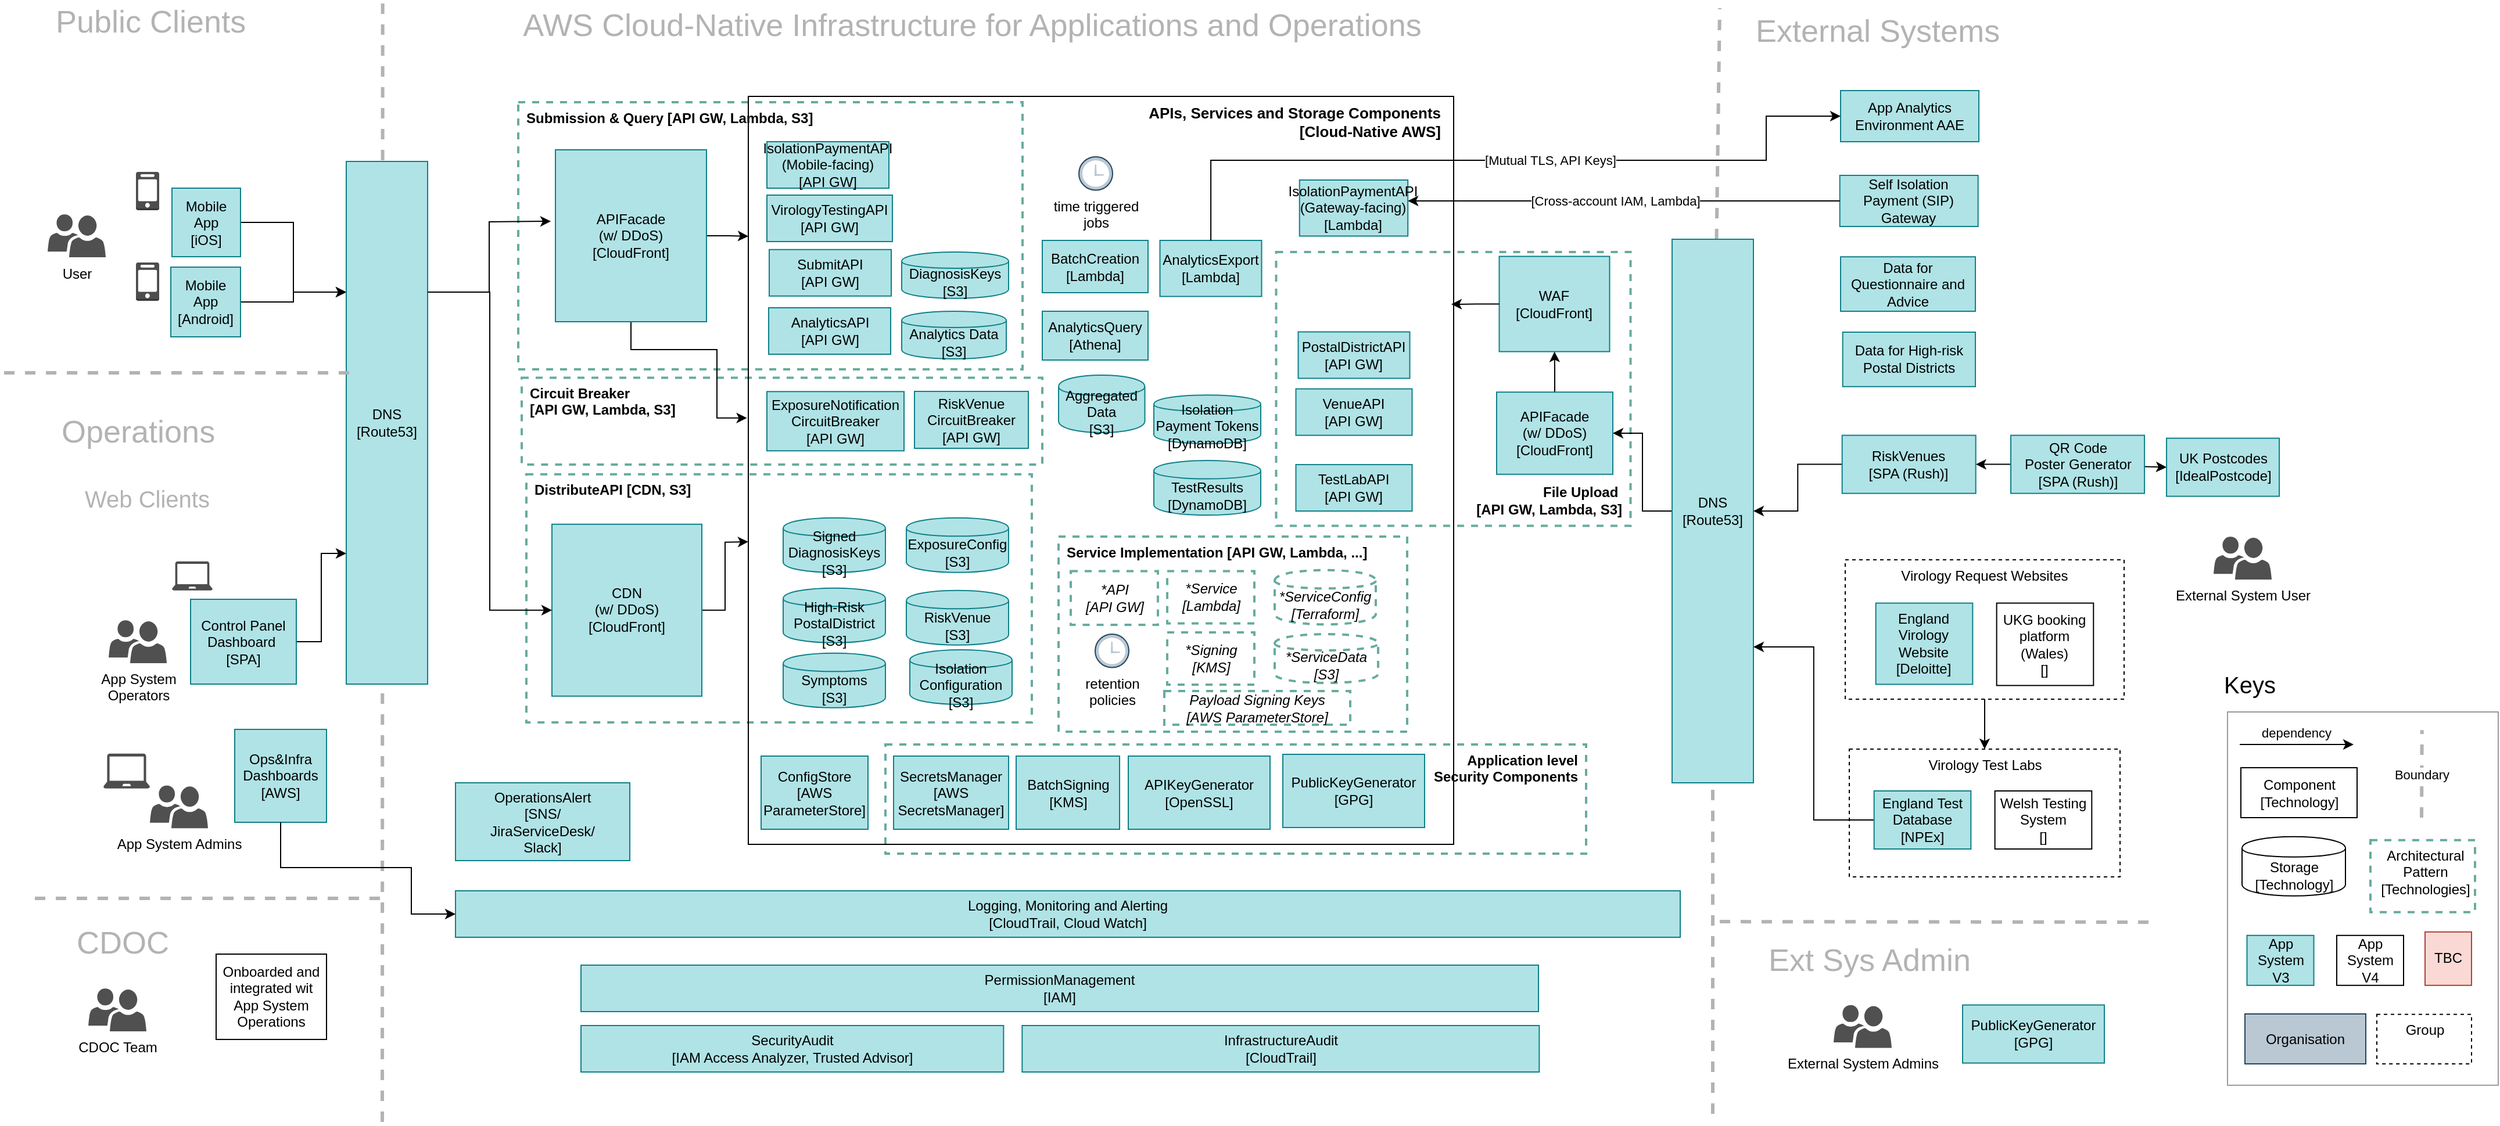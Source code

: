 <mxfile version="13.9.9" type="device"><diagram name="cloud-infra" id="ENdlkrQ4ESV_3y_0gFBF"><mxGraphModel dx="2866" dy="1504" grid="0" gridSize="10" guides="1" tooltips="1" connect="1" arrows="1" fold="1" page="0" pageScale="1" pageWidth="1654" pageHeight="1169" math="0" shadow="0"><root><mxCell id="MVo3yfntmlOVNE5W4VQp-0"/><mxCell id="MVo3yfntmlOVNE5W4VQp-1" parent="MVo3yfntmlOVNE5W4VQp-0"/><mxCell id="Kh9-0N-7bFlfN1xy298b-8" value="Service Implementation [API GW, Lambda, ...]" style="whiteSpace=wrap;html=1;fillColor=none;verticalAlign=top;dashed=1;align=left;strokeWidth=2;spacingLeft=5;fontStyle=1;strokeColor=#67AB9F;" parent="MVo3yfntmlOVNE5W4VQp-1" vertex="1"><mxGeometry x="268" y="141" width="300" height="168" as="geometry"/></mxCell><mxCell id="tMC2uhvTvj6uQLeXqsD0-34" value="File Upload&amp;nbsp;&lt;br&gt;[API GW, Lambda, S3]" style="whiteSpace=wrap;html=1;fillColor=none;verticalAlign=bottom;dashed=1;align=right;strokeWidth=2;spacingLeft=5;fontStyle=1;strokeColor=#67AB9F;spacingRight=5;spacingBottom=5;" parent="MVo3yfntmlOVNE5W4VQp-1" vertex="1"><mxGeometry x="455.25" y="-104" width="305" height="235.75" as="geometry"/></mxCell><mxCell id="tMC2uhvTvj6uQLeXqsD0-36" value="Application level&lt;br&gt;Security Components" style="whiteSpace=wrap;html=1;fillColor=none;verticalAlign=top;dashed=1;align=right;strokeWidth=2;spacingLeft=5;fontStyle=1;strokeColor=#67AB9F;spacingRight=5;" parent="MVo3yfntmlOVNE5W4VQp-1" vertex="1"><mxGeometry x="119" y="320" width="603" height="94" as="geometry"/></mxCell><mxCell id="tMC2uhvTvj6uQLeXqsD0-33" value="Circuit Breaker &lt;br&gt;[API GW, Lambda, S3]" style="whiteSpace=wrap;html=1;fillColor=none;verticalAlign=top;dashed=1;align=left;strokeWidth=2;spacingLeft=5;fontStyle=1;strokeColor=#67AB9F;" parent="MVo3yfntmlOVNE5W4VQp-1" vertex="1"><mxGeometry x="-194" y="4.31" width="448" height="74.69" as="geometry"/></mxCell><mxCell id="tMC2uhvTvj6uQLeXqsD0-32" value="Submission &amp;amp; Query [API GW, Lambda, S3]" style="whiteSpace=wrap;html=1;fillColor=none;verticalAlign=top;dashed=1;align=left;strokeWidth=2;spacingLeft=5;fontStyle=1;strokeColor=#67AB9F;" parent="MVo3yfntmlOVNE5W4VQp-1" vertex="1"><mxGeometry x="-197" y="-233" width="434" height="230" as="geometry"/></mxCell><mxCell id="hmCnU27NQRr-MFfCl9dL-1" value="DistributeAPI [CDN, S3]" style="whiteSpace=wrap;html=1;fillColor=none;verticalAlign=top;dashed=1;align=left;strokeWidth=2;spacingLeft=5;fontStyle=1;strokeColor=#67AB9F;" parent="MVo3yfntmlOVNE5W4VQp-1" vertex="1"><mxGeometry x="-190" y="87.38" width="435" height="213.62" as="geometry"/></mxCell><mxCell id="MVo3yfntmlOVNE5W4VQp-6" value="APIs, Services and Storage Components&lt;br style=&quot;font-size: 13px;&quot;&gt;[Cloud-Native AWS]" style="rounded=0;whiteSpace=wrap;html=1;verticalAlign=top;align=right;fillColor=none;spacingLeft=5;fontSize=13;fontStyle=1;spacingRight=9;" parent="MVo3yfntmlOVNE5W4VQp-1" vertex="1"><mxGeometry x="1" y="-238" width="607" height="644" as="geometry"/></mxCell><mxCell id="MVo3yfntmlOVNE5W4VQp-3" value="" style="endArrow=classic;html=1;fontSize=11;fontColor=#000000;exitX=1;exitY=0.5;exitDx=0;exitDy=0;entryX=0;entryY=0.25;entryDx=0;entryDy=0;edgeStyle=orthogonalEdgeStyle;rounded=0;" parent="MVo3yfntmlOVNE5W4VQp-1" source="MVo3yfntmlOVNE5W4VQp-75" target="MVo3yfntmlOVNE5W4VQp-11" edge="1"><mxGeometry width="50" height="50" relative="1" as="geometry"><mxPoint x="-487.09" y="-26.625" as="sourcePoint"/><mxPoint x="-346" y="-58" as="targetPoint"/></mxGeometry></mxCell><mxCell id="MVo3yfntmlOVNE5W4VQp-4" value="" style="endArrow=classic;html=1;fontSize=11;fontColor=#000000;exitX=1;exitY=0.5;exitDx=0;exitDy=0;entryX=0;entryY=0.25;entryDx=0;entryDy=0;edgeStyle=orthogonalEdgeStyle;rounded=0;" parent="MVo3yfntmlOVNE5W4VQp-1" source="MVo3yfntmlOVNE5W4VQp-7" target="MVo3yfntmlOVNE5W4VQp-11" edge="1"><mxGeometry width="50" height="50" relative="1" as="geometry"><mxPoint x="-158.34" y="307" as="sourcePoint"/><mxPoint x="-108.34" y="257" as="targetPoint"/></mxGeometry></mxCell><mxCell id="MVo3yfntmlOVNE5W4VQp-5" value="" style="endArrow=none;dashed=1;html=1;strokeWidth=3;strokeColor=#B3B3B3;" parent="MVo3yfntmlOVNE5W4VQp-1" edge="1"><mxGeometry width="50" height="50" relative="1" as="geometry"><mxPoint x="-314" y="645" as="sourcePoint"/><mxPoint x="-313.66" y="-319" as="targetPoint"/></mxGeometry></mxCell><mxCell id="MVo3yfntmlOVNE5W4VQp-7" value="&lt;span&gt;Mobile App&lt;/span&gt;&lt;br&gt;[iOS]" style="whiteSpace=wrap;html=1;aspect=fixed;fillColor=#b0e3e6;strokeColor=#0e8088;fontStyle=0" parent="MVo3yfntmlOVNE5W4VQp-1" vertex="1"><mxGeometry x="-495" y="-159" width="59" height="59" as="geometry"/></mxCell><mxCell id="MVo3yfntmlOVNE5W4VQp-8" value="" style="outlineConnect=0;dashed=0;verticalLabelPosition=bottom;verticalAlign=top;align=center;html=1;shape=mxgraph.aws3.mobile_client;fillColor=#4D4D4D;gradientColor=none;strokeColor=none;" parent="MVo3yfntmlOVNE5W4VQp-1" vertex="1"><mxGeometry x="-526" y="-173" width="20" height="33" as="geometry"/></mxCell><mxCell id="tMC2uhvTvj6uQLeXqsD0-15" style="edgeStyle=orthogonalEdgeStyle;rounded=0;orthogonalLoop=1;jettySize=auto;html=1;" parent="MVo3yfntmlOVNE5W4VQp-1" source="MVo3yfntmlOVNE5W4VQp-9" edge="1"><mxGeometry relative="1" as="geometry"><mxPoint x="1" y="145.439" as="targetPoint"/></mxGeometry></mxCell><mxCell id="MVo3yfntmlOVNE5W4VQp-9" value="&lt;span&gt;&lt;span&gt;CDN&lt;/span&gt;&lt;br&gt;&lt;/span&gt;(w/ DDoS)&lt;br&gt;&lt;span&gt;[CloudFront]&lt;br&gt;&lt;/span&gt;" style="whiteSpace=wrap;html=1;fontColor=#000000;strokeColor=#0e8088;fontStyle=0;fillColor=#b0e3e6;" parent="MVo3yfntmlOVNE5W4VQp-1" vertex="1"><mxGeometry x="-168" y="130.38" width="129" height="148" as="geometry"/></mxCell><mxCell id="MVo3yfntmlOVNE5W4VQp-11" value="&lt;span&gt;&lt;span&gt;DNS&lt;/span&gt;&lt;/span&gt;&lt;br&gt;&lt;span&gt;[Route53]&lt;/span&gt;" style="whiteSpace=wrap;html=1;fontColor=#000000;strokeColor=#0e8088;fontStyle=0;fillColor=#b0e3e6;" parent="MVo3yfntmlOVNE5W4VQp-1" vertex="1"><mxGeometry x="-345" y="-182" width="70" height="450" as="geometry"/></mxCell><mxCell id="MVo3yfntmlOVNE5W4VQp-15" value="&lt;span&gt;SecretsManager&lt;/span&gt;&lt;br&gt;[AWS SecretsManager]" style="whiteSpace=wrap;html=1;fontColor=#000000;strokeColor=#0e8088;fontStyle=0;fillColor=#b0e3e6;" parent="MVo3yfntmlOVNE5W4VQp-1" vertex="1"><mxGeometry x="126" y="330" width="99" height="63" as="geometry"/></mxCell><mxCell id="MVo3yfntmlOVNE5W4VQp-16" value="&lt;span&gt;OperationsAlert&lt;/span&gt;&lt;br&gt;[SNS/&lt;br&gt;JiraServiceDesk/&lt;br&gt;Slack]" style="whiteSpace=wrap;html=1;strokeColor=#0e8088;fontColor=#000000;fontStyle=0;fillColor=#b0e3e6;" parent="MVo3yfntmlOVNE5W4VQp-1" vertex="1"><mxGeometry x="-251" y="353" width="150" height="67" as="geometry"/></mxCell><mxCell id="MVo3yfntmlOVNE5W4VQp-18" value="&lt;span&gt;PermissionManagement&lt;/span&gt;&lt;br&gt;[IAM]" style="whiteSpace=wrap;html=1;fillColor=#b0e3e6;strokeColor=#0e8088;fontStyle=0" parent="MVo3yfntmlOVNE5W4VQp-1" vertex="1"><mxGeometry x="-143" y="510" width="824" height="40" as="geometry"/></mxCell><mxCell id="MVo3yfntmlOVNE5W4VQp-19" value="&lt;span&gt;Logging, Monitoring and Alerting&lt;/span&gt; &lt;br&gt;[CloudTrail, Cloud Watch]" style="whiteSpace=wrap;html=1;strokeColor=#0e8088;fillColor=#b0e3e6;fontStyle=0" parent="MVo3yfntmlOVNE5W4VQp-1" vertex="1"><mxGeometry x="-251" y="446" width="1054" height="40" as="geometry"/></mxCell><mxCell id="MVo3yfntmlOVNE5W4VQp-20" value="&lt;span&gt;SecurityAudit&lt;/span&gt;&lt;br&gt;[IAM Access Analyzer, Trusted Advisor]" style="whiteSpace=wrap;html=1;strokeColor=#0e8088;fontStyle=0;fillColor=#b0e3e6;" parent="MVo3yfntmlOVNE5W4VQp-1" vertex="1"><mxGeometry x="-143" y="562" width="363.67" height="40" as="geometry"/></mxCell><mxCell id="MVo3yfntmlOVNE5W4VQp-21" value="&lt;span&gt;InfrastructureAudit&lt;/span&gt;&lt;br&gt;[CloudTrail]" style="whiteSpace=wrap;html=1;strokeColor=#0e8088;fillColor=#b0e3e6;fontStyle=0" parent="MVo3yfntmlOVNE5W4VQp-1" vertex="1"><mxGeometry x="236.67" y="562" width="445" height="40" as="geometry"/></mxCell><mxCell id="MVo3yfntmlOVNE5W4VQp-24" value="" style="endArrow=classic;html=1;fontSize=11;fontColor=#000000;exitX=1;exitY=0.25;exitDx=0;exitDy=0;entryX=0;entryY=0.25;entryDx=0;entryDy=0;rounded=0;edgeStyle=orthogonalEdgeStyle;" parent="MVo3yfntmlOVNE5W4VQp-1" source="MVo3yfntmlOVNE5W4VQp-11" edge="1"><mxGeometry width="50" height="50" relative="1" as="geometry"><mxPoint x="-378.84" y="-73" as="sourcePoint"/><mxPoint x="-169" y="-130.5" as="targetPoint"/></mxGeometry></mxCell><mxCell id="MVo3yfntmlOVNE5W4VQp-25" value="" style="endArrow=classic;html=1;fontSize=11;fontColor=#000000;exitX=1;exitY=0.25;exitDx=0;exitDy=0;entryX=0;entryY=0.5;entryDx=0;entryDy=0;rounded=0;edgeStyle=orthogonalEdgeStyle;" parent="MVo3yfntmlOVNE5W4VQp-1" source="MVo3yfntmlOVNE5W4VQp-11" target="MVo3yfntmlOVNE5W4VQp-9" edge="1"><mxGeometry width="50" height="50" relative="1" as="geometry"><mxPoint x="-247.34" y="-126.5" as="sourcePoint"/><mxPoint x="-212.34" y="-25" as="targetPoint"/></mxGeometry></mxCell><mxCell id="MVo3yfntmlOVNE5W4VQp-44" value="Web Clients" style="text;html=1;strokeColor=none;fillColor=none;align=left;verticalAlign=middle;whiteSpace=wrap;rounded=0;fontSize=20;fontColor=#B3B3B3;" parent="MVo3yfntmlOVNE5W4VQp-1" vertex="1"><mxGeometry x="-572" y="98.13" width="180" height="20" as="geometry"/></mxCell><mxCell id="MVo3yfntmlOVNE5W4VQp-55" value="" style="endArrow=none;dashed=1;html=1;strokeWidth=3;strokeColor=#B3B3B3;" parent="MVo3yfntmlOVNE5W4VQp-1" source="BgJXhwI06i4OPGI81IDf-9" edge="1"><mxGeometry width="50" height="50" relative="1" as="geometry"><mxPoint x="825" y="210" as="sourcePoint"/><mxPoint x="837" y="-314" as="targetPoint"/></mxGeometry></mxCell><mxCell id="MVo3yfntmlOVNE5W4VQp-75" value="&lt;span&gt;Mobile App&lt;/span&gt;&lt;br&gt;[Android]" style="whiteSpace=wrap;html=1;aspect=fixed;fillColor=#b0e3e6;strokeColor=#0e8088;fontStyle=0" parent="MVo3yfntmlOVNE5W4VQp-1" vertex="1"><mxGeometry x="-496" y="-91" width="60" height="60" as="geometry"/></mxCell><mxCell id="MVo3yfntmlOVNE5W4VQp-77" value="AWS Cloud-Native Infrastructure for Applications and Operations&amp;nbsp;" style="text;html=1;strokeColor=none;fillColor=none;align=center;verticalAlign=middle;whiteSpace=wrap;rounded=0;fontSize=27;fontColor=#B3B3B3;" parent="MVo3yfntmlOVNE5W4VQp-1" vertex="1"><mxGeometry x="-244" y="-309" width="883" height="20" as="geometry"/></mxCell><mxCell id="MVo3yfntmlOVNE5W4VQp-78" value="External Systems" style="text;html=1;strokeColor=none;fillColor=none;align=left;verticalAlign=middle;whiteSpace=wrap;rounded=0;fontSize=27;fontColor=#B3B3B3;" parent="MVo3yfntmlOVNE5W4VQp-1" vertex="1"><mxGeometry x="866" y="-304" width="350" height="20" as="geometry"/></mxCell><mxCell id="kikoet3qnLkE-YZudz2Q-0" style="edgeStyle=orthogonalEdgeStyle;rounded=0;orthogonalLoop=1;jettySize=auto;html=1;entryX=0;entryY=0.75;entryDx=0;entryDy=0;" parent="MVo3yfntmlOVNE5W4VQp-1" source="MVo3yfntmlOVNE5W4VQp-79" target="MVo3yfntmlOVNE5W4VQp-11" edge="1"><mxGeometry relative="1" as="geometry"/></mxCell><mxCell id="MVo3yfntmlOVNE5W4VQp-79" value="Control Panel Dashboard&amp;nbsp;&lt;br&gt;[SPA]" style="whiteSpace=wrap;html=1;fontColor=#000000;strokeColor=#0e8088;fillColor=#b0e3e6;fontStyle=0" parent="MVo3yfntmlOVNE5W4VQp-1" vertex="1"><mxGeometry x="-479" y="195" width="91" height="73" as="geometry"/></mxCell><mxCell id="tMC2uhvTvj6uQLeXqsD0-7" style="edgeStyle=orthogonalEdgeStyle;rounded=0;orthogonalLoop=1;jettySize=auto;html=1;entryX=1;entryY=0.5;entryDx=0;entryDy=0;" parent="MVo3yfntmlOVNE5W4VQp-1" source="BgJXhwI06i4OPGI81IDf-9" target="Z00eDHKt7jFzdqVRIVsM-0" edge="1"><mxGeometry relative="1" as="geometry"/></mxCell><mxCell id="BgJXhwI06i4OPGI81IDf-9" value="&lt;span&gt;DNS&lt;/span&gt;&lt;br&gt;[Route53]" style="whiteSpace=wrap;html=1;fontColor=#000000;strokeColor=#0e8088;fontStyle=0;fillColor=#b0e3e6;" parent="MVo3yfntmlOVNE5W4VQp-1" vertex="1"><mxGeometry x="796" y="-115" width="70" height="468" as="geometry"/></mxCell><mxCell id="BgJXhwI06i4OPGI81IDf-10" value="" style="endArrow=none;dashed=1;html=1;strokeWidth=3;strokeColor=#B3B3B3;" parent="MVo3yfntmlOVNE5W4VQp-1" target="BgJXhwI06i4OPGI81IDf-9" edge="1"><mxGeometry width="50" height="50" relative="1" as="geometry"><mxPoint x="831" y="638" as="sourcePoint"/><mxPoint x="825" y="-246.88" as="targetPoint"/></mxGeometry></mxCell><mxCell id="zo6Md4-j8iSAbyj3G2PH-3" value="DiagnosisKeys&lt;br&gt;[S3]" style="shape=cylinder;whiteSpace=wrap;html=1;boundedLbl=1;backgroundOutline=1;strokeColor=#0e8088;fillColor=#b0e3e6;" parent="MVo3yfntmlOVNE5W4VQp-1" vertex="1"><mxGeometry x="133" y="-104" width="92" height="39.88" as="geometry"/></mxCell><mxCell id="zo6Md4-j8iSAbyj3G2PH-5" value="Signed&lt;br&gt;DiagnosisKeys&lt;br&gt;[S3]" style="shape=cylinder;whiteSpace=wrap;html=1;boundedLbl=1;backgroundOutline=1;strokeColor=#0e8088;fillColor=#b0e3e6;" parent="MVo3yfntmlOVNE5W4VQp-1" vertex="1"><mxGeometry x="31" y="124.88" width="88" height="47" as="geometry"/></mxCell><mxCell id="EUmktEVQddVm6W4oNG56-5" value="&lt;span&gt;BatchCreation&lt;/span&gt;&lt;br&gt;[Lambda]" style="whiteSpace=wrap;html=1;fillColor=#b0e3e6;strokeColor=#0e8088;fontStyle=0" parent="MVo3yfntmlOVNE5W4VQp-1" vertex="1"><mxGeometry x="254" y="-114" width="91" height="45" as="geometry"/></mxCell><mxCell id="hnLhc47LqwuUl5LtveDi-0" value="" style="rounded=0;whiteSpace=wrap;html=1;strokeColor=#999999;align=left;fillColor=none;strokeWidth=1;" parent="MVo3yfntmlOVNE5W4VQp-1" vertex="1"><mxGeometry x="1274" y="292" width="233" height="321.4" as="geometry"/></mxCell><mxCell id="hnLhc47LqwuUl5LtveDi-1" value="" style="endArrow=classic;html=1;fontSize=20;fontColor=#B3B3B3;" parent="MVo3yfntmlOVNE5W4VQp-1" edge="1"><mxGeometry width="50" height="50" relative="1" as="geometry"><mxPoint x="1284.5" y="320" as="sourcePoint"/><mxPoint x="1382.5" y="320" as="targetPoint"/></mxGeometry></mxCell><mxCell id="hnLhc47LqwuUl5LtveDi-2" value="dependency" style="edgeLabel;html=1;align=center;verticalAlign=middle;resizable=0;points=[];" parent="hnLhc47LqwuUl5LtveDi-1" vertex="1" connectable="0"><mxGeometry x="-0.807" y="3" relative="1" as="geometry"><mxPoint x="39" y="-7" as="offset"/></mxGeometry></mxCell><mxCell id="hnLhc47LqwuUl5LtveDi-3" value="Keys" style="text;html=1;strokeColor=none;fillColor=none;align=left;verticalAlign=middle;whiteSpace=wrap;rounded=0;fontSize=20;fontColor=#000000;" parent="MVo3yfntmlOVNE5W4VQp-1" vertex="1"><mxGeometry x="1269" y="258" width="190" height="20" as="geometry"/></mxCell><mxCell id="hnLhc47LqwuUl5LtveDi-4" value="Component&lt;br&gt;[Technology]" style="whiteSpace=wrap;html=1;" parent="MVo3yfntmlOVNE5W4VQp-1" vertex="1"><mxGeometry x="1285.5" y="340" width="100" height="43" as="geometry"/></mxCell><mxCell id="hnLhc47LqwuUl5LtveDi-5" value="Organisation" style="whiteSpace=wrap;html=1;rounded=0;strokeColor=#23445d;fillColor=#bac8d3;" parent="MVo3yfntmlOVNE5W4VQp-1" vertex="1"><mxGeometry x="1289" y="552.0" width="104" height="43" as="geometry"/></mxCell><mxCell id="hnLhc47LqwuUl5LtveDi-8" value="App System&lt;br&gt;V3" style="whiteSpace=wrap;html=1;fillColor=#b0e3e6;strokeColor=#0e8088;" parent="MVo3yfntmlOVNE5W4VQp-1" vertex="1"><mxGeometry x="1290.75" y="484.4" width="57.5" height="43" as="geometry"/></mxCell><mxCell id="hnLhc47LqwuUl5LtveDi-10" value="Storage&lt;br&gt;[Technology]" style="shape=cylinder;whiteSpace=wrap;html=1;boundedLbl=1;backgroundOutline=1;strokeColor=#000000;fillColor=#ffffff;" parent="MVo3yfntmlOVNE5W4VQp-1" vertex="1"><mxGeometry x="1286.5" y="399.4" width="89" height="51" as="geometry"/></mxCell><mxCell id="hmCnU27NQRr-MFfCl9dL-0" value="AnalyticsAPI&lt;br&gt;[API GW]" style="whiteSpace=wrap;html=1;fontColor=#000000;strokeColor=#0e8088;fillColor=#b0e3e6;" parent="MVo3yfntmlOVNE5W4VQp-1" vertex="1"><mxGeometry x="18.5" y="-56" width="105" height="40" as="geometry"/></mxCell><mxCell id="hmCnU27NQRr-MFfCl9dL-2" value="RiskVenue&lt;br&gt;CircuitBreaker&lt;br&gt;[API GW]" style="whiteSpace=wrap;html=1;strokeColor=#0e8088;fillColor=#b0e3e6;" parent="MVo3yfntmlOVNE5W4VQp-1" vertex="1"><mxGeometry x="144" y="16.0" width="98" height="49" as="geometry"/></mxCell><mxCell id="hmCnU27NQRr-MFfCl9dL-3" value="SubmitAPI&lt;br&gt;[API GW]" style="whiteSpace=wrap;html=1;fontColor=#000000;strokeColor=#0e8088;fillColor=#b0e3e6;" parent="MVo3yfntmlOVNE5W4VQp-1" vertex="1"><mxGeometry x="19" y="-106.12" width="105" height="40" as="geometry"/></mxCell><mxCell id="hmCnU27NQRr-MFfCl9dL-4" value="VirologyTestingAPI&lt;br&gt;[API GW]" style="whiteSpace=wrap;html=1;strokeColor=#0e8088;fillColor=#b0e3e6;" parent="MVo3yfntmlOVNE5W4VQp-1" vertex="1"><mxGeometry x="17" y="-153" width="108" height="40" as="geometry"/></mxCell><mxCell id="hmCnU27NQRr-MFfCl9dL-6" value="TestLabAPI&lt;br&gt;[API GW]" style="whiteSpace=wrap;html=1;strokeColor=#0e8088;fillColor=#b0e3e6;" parent="MVo3yfntmlOVNE5W4VQp-1" vertex="1"><mxGeometry x="472.25" y="79.03" width="100" height="40" as="geometry"/></mxCell><mxCell id="hmCnU27NQRr-MFfCl9dL-7" value="PostalDistrictAPI&lt;br&gt;[API GW]" style="whiteSpace=wrap;html=1;strokeColor=#0e8088;fillColor=#b0e3e6;" parent="MVo3yfntmlOVNE5W4VQp-1" vertex="1"><mxGeometry x="474.25" y="-35.25" width="96" height="40" as="geometry"/></mxCell><mxCell id="hmCnU27NQRr-MFfCl9dL-9" value="VenueAPI&lt;br&gt;[API GW]" style="whiteSpace=wrap;html=1;strokeColor=#0e8088;fillColor=#b0e3e6;" parent="MVo3yfntmlOVNE5W4VQp-1" vertex="1"><mxGeometry x="472.25" y="13.82" width="100" height="40" as="geometry"/></mxCell><mxCell id="rsw8MhWaKnIKUzOS8xKP-0" value="&lt;span&gt;Virology Test Labs&lt;br&gt;&lt;/span&gt;" style="whiteSpace=wrap;html=1;strokeColor=#000000;fontColor=#000000;fontStyle=0;dashed=1;verticalAlign=top;" parent="MVo3yfntmlOVNE5W4VQp-1" vertex="1"><mxGeometry x="948.5" y="324" width="233" height="110" as="geometry"/></mxCell><mxCell id="rsw8MhWaKnIKUzOS8xKP-1" value="Data for High-risk &lt;br&gt;Postal Districts" style="whiteSpace=wrap;html=1;strokeColor=#0e8088;fontStyle=0;fillColor=#b0e3e6;" parent="MVo3yfntmlOVNE5W4VQp-1" vertex="1"><mxGeometry x="942.84" y="-35" width="114.18" height="46.88" as="geometry"/></mxCell><mxCell id="rsw8MhWaKnIKUzOS8xKP-3" style="edgeStyle=none;rounded=0;orthogonalLoop=1;jettySize=auto;html=1;exitX=0.5;exitY=1;exitDx=0;exitDy=0;entryX=0.5;entryY=0;entryDx=0;entryDy=0;" parent="MVo3yfntmlOVNE5W4VQp-1" source="rsw8MhWaKnIKUzOS8xKP-4" target="rsw8MhWaKnIKUzOS8xKP-0" edge="1"><mxGeometry relative="1" as="geometry"/></mxCell><mxCell id="rsw8MhWaKnIKUzOS8xKP-4" value="&lt;span&gt;Virology Request Websites&lt;br&gt;&lt;/span&gt;" style="whiteSpace=wrap;html=1;strokeColor=#000000;fontColor=#000000;fontStyle=0;dashed=1;verticalAlign=top;" parent="MVo3yfntmlOVNE5W4VQp-1" vertex="1"><mxGeometry x="945" y="161" width="240" height="120" as="geometry"/></mxCell><mxCell id="rsw8MhWaKnIKUzOS8xKP-5" style="rounded=0;orthogonalLoop=1;jettySize=auto;html=1;entryX=0;entryY=0.5;entryDx=0;entryDy=0;" parent="MVo3yfntmlOVNE5W4VQp-1" source="rsw8MhWaKnIKUzOS8xKP-9" target="rsw8MhWaKnIKUzOS8xKP-10" edge="1"><mxGeometry relative="1" as="geometry"/></mxCell><mxCell id="rsw8MhWaKnIKUzOS8xKP-7" style="edgeStyle=none;rounded=0;orthogonalLoop=1;jettySize=auto;html=1;entryX=1;entryY=0.5;entryDx=0;entryDy=0;" parent="MVo3yfntmlOVNE5W4VQp-1" source="rsw8MhWaKnIKUzOS8xKP-9" target="rsw8MhWaKnIKUzOS8xKP-11" edge="1"><mxGeometry relative="1" as="geometry"><mxPoint x="985.52" y="120.19" as="targetPoint"/></mxGeometry></mxCell><mxCell id="rsw8MhWaKnIKUzOS8xKP-9" value="&lt;span&gt;QR Code &lt;br&gt;Poster Generator&lt;br&gt;[SPA (Rush)]&lt;br&gt;&lt;/span&gt;" style="whiteSpace=wrap;html=1;strokeColor=#0e8088;fontStyle=0;fillColor=#b0e3e6;" parent="MVo3yfntmlOVNE5W4VQp-1" vertex="1"><mxGeometry x="1087.52" y="53.81" width="115" height="50" as="geometry"/></mxCell><mxCell id="rsw8MhWaKnIKUzOS8xKP-10" value="UK Postcodes&lt;br&gt;[IdealPostcode]" style="whiteSpace=wrap;html=1;strokeColor=#0e8088;fontStyle=0;fillColor=#b0e3e6;" parent="MVo3yfntmlOVNE5W4VQp-1" vertex="1"><mxGeometry x="1221.52" y="56.31" width="97" height="50" as="geometry"/></mxCell><mxCell id="tMC2uhvTvj6uQLeXqsD0-8" style="edgeStyle=orthogonalEdgeStyle;rounded=0;orthogonalLoop=1;jettySize=auto;html=1;" parent="MVo3yfntmlOVNE5W4VQp-1" source="rsw8MhWaKnIKUzOS8xKP-11" target="BgJXhwI06i4OPGI81IDf-9" edge="1"><mxGeometry relative="1" as="geometry"/></mxCell><mxCell id="rsw8MhWaKnIKUzOS8xKP-11" value="&lt;span&gt;RiskVenues&lt;br&gt;[SPA (Rush)]&lt;br&gt;&lt;/span&gt;" style="whiteSpace=wrap;html=1;fontStyle=0;fillColor=#b0e3e6;strokeColor=#0e8088;" parent="MVo3yfntmlOVNE5W4VQp-1" vertex="1"><mxGeometry x="942.34" y="53.81" width="115" height="50" as="geometry"/></mxCell><mxCell id="rsw8MhWaKnIKUzOS8xKP-12" value="App Analytics Environment AAE" style="whiteSpace=wrap;html=1;strokeColor=#0e8088;fontStyle=0;fillColor=#b0e3e6;" parent="MVo3yfntmlOVNE5W4VQp-1" vertex="1"><mxGeometry x="941" y="-243" width="119" height="44" as="geometry"/></mxCell><mxCell id="rsw8MhWaKnIKUzOS8xKP-13" value="Data for Questionnaire and Advice" style="whiteSpace=wrap;html=1;strokeColor=#0e8088;fontStyle=0;fillColor=#b0e3e6;" parent="MVo3yfntmlOVNE5W4VQp-1" vertex="1"><mxGeometry x="941" y="-99.88" width="116.02" height="46.88" as="geometry"/></mxCell><mxCell id="tMC2uhvTvj6uQLeXqsD0-9" style="edgeStyle=orthogonalEdgeStyle;rounded=0;orthogonalLoop=1;jettySize=auto;html=1;entryX=1;entryY=0.75;entryDx=0;entryDy=0;" parent="MVo3yfntmlOVNE5W4VQp-1" source="rsw8MhWaKnIKUzOS8xKP-14" target="BgJXhwI06i4OPGI81IDf-9" edge="1"><mxGeometry relative="1" as="geometry"/></mxCell><mxCell id="rsw8MhWaKnIKUzOS8xKP-14" value="England Test Database&lt;br&gt;[NPEx]" style="whiteSpace=wrap;html=1;strokeColor=#0e8088;fontStyle=0;fillColor=#b0e3e6;" parent="MVo3yfntmlOVNE5W4VQp-1" vertex="1"><mxGeometry x="969.83" y="360" width="83.34" height="50" as="geometry"/></mxCell><mxCell id="rsw8MhWaKnIKUzOS8xKP-15" value="Welsh Testing System&lt;br&gt;[]" style="whiteSpace=wrap;html=1;strokeColor=#000000;fontColor=#000000;fontStyle=0" parent="MVo3yfntmlOVNE5W4VQp-1" vertex="1"><mxGeometry x="1073.82" y="360" width="83.34" height="50" as="geometry"/></mxCell><mxCell id="rsw8MhWaKnIKUzOS8xKP-16" value="England Virology Website&lt;br&gt;[Deloitte]" style="whiteSpace=wrap;html=1;strokeColor=#0e8088;fontStyle=0;fillColor=#b0e3e6;" parent="MVo3yfntmlOVNE5W4VQp-1" vertex="1"><mxGeometry x="971.33" y="198.28" width="83.34" height="69.94" as="geometry"/></mxCell><mxCell id="rsw8MhWaKnIKUzOS8xKP-17" value="UKG booking platform (Wales)&lt;br&gt;[]" style="whiteSpace=wrap;html=1;strokeColor=#000000;fontColor=#000000;fontStyle=0" parent="MVo3yfntmlOVNE5W4VQp-1" vertex="1"><mxGeometry x="1075.32" y="198.28" width="83.34" height="70.94" as="geometry"/></mxCell><mxCell id="rsw8MhWaKnIKUzOS8xKP-19" value="External System Admins" style="pointerEvents=1;shadow=0;dashed=0;html=1;strokeColor=none;labelPosition=center;verticalLabelPosition=bottom;verticalAlign=top;align=center;fillColor=#505050;shape=mxgraph.mscae.intune.user_group" parent="MVo3yfntmlOVNE5W4VQp-1" vertex="1"><mxGeometry x="935" y="544.3" width="50" height="37" as="geometry"/></mxCell><mxCell id="rsw8MhWaKnIKUzOS8xKP-23" value="App System Admins" style="pointerEvents=1;shadow=0;dashed=0;html=1;strokeColor=none;labelPosition=center;verticalLabelPosition=bottom;verticalAlign=top;align=center;fillColor=#505050;shape=mxgraph.mscae.intune.user_group" parent="MVo3yfntmlOVNE5W4VQp-1" vertex="1"><mxGeometry x="-514" y="355.18" width="50" height="37" as="geometry"/></mxCell><mxCell id="rsw8MhWaKnIKUzOS8xKP-24" value="" style="endArrow=none;dashed=1;html=1;strokeWidth=3;strokeColor=#B3B3B3;" parent="MVo3yfntmlOVNE5W4VQp-1" edge="1"><mxGeometry width="50" height="50" relative="1" as="geometry"><mxPoint x="-342.5" y="1.776e-15" as="sourcePoint"/><mxPoint x="-641.5" y="1.776e-15" as="targetPoint"/></mxGeometry></mxCell><mxCell id="rsw8MhWaKnIKUzOS8xKP-25" value="Public Clients" style="text;html=1;strokeColor=none;fillColor=none;align=left;verticalAlign=middle;whiteSpace=wrap;rounded=0;fontSize=27;fontColor=#B3B3B3;" parent="MVo3yfntmlOVNE5W4VQp-1" vertex="1"><mxGeometry x="-597" y="-312" width="180" height="20" as="geometry"/></mxCell><mxCell id="rsw8MhWaKnIKUzOS8xKP-26" value="Operations" style="text;html=1;strokeColor=none;fillColor=none;align=left;verticalAlign=middle;whiteSpace=wrap;rounded=0;fontSize=27;fontColor=#B3B3B3;" parent="MVo3yfntmlOVNE5W4VQp-1" vertex="1"><mxGeometry x="-592" y="41" width="180" height="20" as="geometry"/></mxCell><mxCell id="rsw8MhWaKnIKUzOS8xKP-27" value="" style="pointerEvents=1;dashed=0;html=1;strokeColor=none;fillColor=#4D4D4D;labelPosition=center;verticalLabelPosition=bottom;verticalAlign=top;outlineConnect=0;align=center;shape=mxgraph.office.devices.laptop;fontColor=#000000;gradientColor=none;" parent="MVo3yfntmlOVNE5W4VQp-1" vertex="1"><mxGeometry x="-554" y="327.82" width="40" height="30" as="geometry"/></mxCell><mxCell id="rsw8MhWaKnIKUzOS8xKP-28" value="&lt;span&gt;Ops&amp;amp;Infra&lt;br&gt;Dashboards&lt;br&gt;[AWS]&lt;/span&gt;" style="whiteSpace=wrap;html=1;fontColor=#000000;strokeColor=#0e8088;fillColor=#b0e3e6;fontStyle=0" parent="MVo3yfntmlOVNE5W4VQp-1" vertex="1"><mxGeometry x="-441" y="307" width="79" height="80" as="geometry"/></mxCell><mxCell id="rsw8MhWaKnIKUzOS8xKP-29" value="App System &lt;br&gt;Operators" style="pointerEvents=1;shadow=0;dashed=0;html=1;strokeColor=none;labelPosition=center;verticalLabelPosition=bottom;verticalAlign=top;align=center;fillColor=#505050;shape=mxgraph.mscae.intune.user_group" parent="MVo3yfntmlOVNE5W4VQp-1" vertex="1"><mxGeometry x="-549.5" y="213" width="50" height="37" as="geometry"/></mxCell><mxCell id="rsw8MhWaKnIKUzOS8xKP-31" value="" style="outlineConnect=0;dashed=0;verticalLabelPosition=bottom;verticalAlign=top;align=center;html=1;shape=mxgraph.aws3.mobile_client;fillColor=#4D4D4D;gradientColor=none;strokeColor=none;" parent="MVo3yfntmlOVNE5W4VQp-1" vertex="1"><mxGeometry x="-526" y="-95" width="20" height="33" as="geometry"/></mxCell><mxCell id="tMC2uhvTvj6uQLeXqsD0-0" value="&lt;span&gt;BatchSigning&lt;/span&gt;&lt;br&gt;[KMS]" style="whiteSpace=wrap;html=1;fontColor=#000000;strokeColor=#0e8088;fontStyle=0;fillColor=#b0e3e6;" parent="MVo3yfntmlOVNE5W4VQp-1" vertex="1"><mxGeometry x="231.5" y="330" width="89" height="63" as="geometry"/></mxCell><mxCell id="tMC2uhvTvj6uQLeXqsD0-1" value="&lt;span&gt;APIKeyGenerator&lt;/span&gt;&lt;br&gt;[OpenSSL]" style="whiteSpace=wrap;html=1;fontColor=#000000;strokeColor=#0e8088;fontStyle=0;fillColor=#b0e3e6;" parent="MVo3yfntmlOVNE5W4VQp-1" vertex="1"><mxGeometry x="328" y="330" width="122" height="63" as="geometry"/></mxCell><mxCell id="tMC2uhvTvj6uQLeXqsD0-2" value="&lt;span&gt;PublicKeyGenerator&lt;/span&gt;&lt;br&gt;[GPG]" style="whiteSpace=wrap;html=1;fontColor=#000000;strokeColor=#0e8088;fontStyle=0;fillColor=#b0e3e6;" parent="MVo3yfntmlOVNE5W4VQp-1" vertex="1"><mxGeometry x="461" y="328.5" width="122" height="63" as="geometry"/></mxCell><mxCell id="tMC2uhvTvj6uQLeXqsD0-3" value="&lt;span&gt;PublicKeyGenerator&lt;/span&gt;&lt;br&gt;[GPG]" style="whiteSpace=wrap;html=1;fontColor=#000000;strokeColor=#0e8088;fontStyle=0;fillColor=#b0e3e6;" parent="MVo3yfntmlOVNE5W4VQp-1" vertex="1"><mxGeometry x="1046" y="544.3" width="122" height="50" as="geometry"/></mxCell><mxCell id="tMC2uhvTvj6uQLeXqsD0-5" value="&lt;span&gt;WAF&lt;br&gt;&lt;/span&gt;[CloudFront]" style="whiteSpace=wrap;html=1;fillColor=#b0e3e6;strokeColor=#0e8088;fontStyle=0" parent="MVo3yfntmlOVNE5W4VQp-1" vertex="1"><mxGeometry x="647.25" y="-100.25" width="95" height="82" as="geometry"/></mxCell><mxCell id="tMC2uhvTvj6uQLeXqsD0-6" value="" style="endArrow=classic;html=1;fontSize=11;fontColor=#000000;exitX=0;exitY=0.5;exitDx=0;exitDy=0;edgeStyle=orthogonalEdgeStyle;rounded=0;" parent="MVo3yfntmlOVNE5W4VQp-1" source="tMC2uhvTvj6uQLeXqsD0-5" edge="1"><mxGeometry width="50" height="50" relative="1" as="geometry"><mxPoint x="652.25" y="-141.75" as="sourcePoint"/><mxPoint x="606" y="-59" as="targetPoint"/></mxGeometry></mxCell><mxCell id="tMC2uhvTvj6uQLeXqsD0-10" value="ExposureConfig&lt;br&gt;[S3]" style="shape=cylinder;whiteSpace=wrap;html=1;boundedLbl=1;backgroundOutline=1;strokeColor=#0e8088;fillColor=#b0e3e6;" parent="MVo3yfntmlOVNE5W4VQp-1" vertex="1"><mxGeometry x="137" y="124.88" width="88" height="47" as="geometry"/></mxCell><mxCell id="tMC2uhvTvj6uQLeXqsD0-11" value="RiskVenue&lt;br&gt;[S3]" style="shape=cylinder;whiteSpace=wrap;html=1;boundedLbl=1;backgroundOutline=1;strokeColor=#0e8088;fillColor=#b0e3e6;" parent="MVo3yfntmlOVNE5W4VQp-1" vertex="1"><mxGeometry x="137" y="187.38" width="88" height="47" as="geometry"/></mxCell><mxCell id="tMC2uhvTvj6uQLeXqsD0-12" value="Isolation&lt;br&gt;Configuration&lt;br&gt;[S3]" style="shape=cylinder;whiteSpace=wrap;html=1;boundedLbl=1;backgroundOutline=1;strokeColor=#0e8088;fillColor=#b0e3e6;" parent="MVo3yfntmlOVNE5W4VQp-1" vertex="1"><mxGeometry x="140" y="238.51" width="88" height="47" as="geometry"/></mxCell><mxCell id="tMC2uhvTvj6uQLeXqsD0-13" value="High-Risk PostalDistrict&lt;br&gt;[S3]" style="shape=cylinder;whiteSpace=wrap;html=1;boundedLbl=1;backgroundOutline=1;strokeColor=#0e8088;fillColor=#b0e3e6;" parent="MVo3yfntmlOVNE5W4VQp-1" vertex="1"><mxGeometry x="31" y="185.38" width="88" height="47" as="geometry"/></mxCell><mxCell id="tMC2uhvTvj6uQLeXqsD0-14" value="Symptoms&lt;br&gt;[S3]" style="shape=cylinder;whiteSpace=wrap;html=1;boundedLbl=1;backgroundOutline=1;strokeColor=#0e8088;fillColor=#b0e3e6;" parent="MVo3yfntmlOVNE5W4VQp-1" vertex="1"><mxGeometry x="31" y="241.38" width="88" height="47" as="geometry"/></mxCell><mxCell id="tMC2uhvTvj6uQLeXqsD0-17" value="ExposureNotification&lt;br&gt;CircuitBreaker&lt;br&gt;[API GW]" style="whiteSpace=wrap;html=1;strokeColor=#0e8088;fillColor=#b0e3e6;" parent="MVo3yfntmlOVNE5W4VQp-1" vertex="1"><mxGeometry x="17" y="16.16" width="118" height="51" as="geometry"/></mxCell><mxCell id="tMC2uhvTvj6uQLeXqsD0-18" value="Analytics Data&lt;br&gt;[S3]" style="shape=cylinder;whiteSpace=wrap;html=1;boundedLbl=1;backgroundOutline=1;strokeColor=#0e8088;fillColor=#b0e3e6;" parent="MVo3yfntmlOVNE5W4VQp-1" vertex="1"><mxGeometry x="133" y="-53" width="90" height="41" as="geometry"/></mxCell><mxCell id="tMC2uhvTvj6uQLeXqsD0-21" value="TestResults&lt;br&gt;[DynamoDB]" style="shape=cylinder;whiteSpace=wrap;html=1;boundedLbl=1;backgroundOutline=1;strokeColor=#0e8088;fillColor=#b0e3e6;" parent="MVo3yfntmlOVNE5W4VQp-1" vertex="1"><mxGeometry x="350" y="75.5" width="92" height="47.06" as="geometry"/></mxCell><mxCell id="tMC2uhvTvj6uQLeXqsD0-22" value="*ServiceConfig&lt;br&gt;[Terraform]" style="shape=cylinder;whiteSpace=wrap;html=1;boundedLbl=1;backgroundOutline=1;fontStyle=2;dashed=1;strokeColor=#67AB9F;strokeWidth=2;" parent="MVo3yfntmlOVNE5W4VQp-1" vertex="1"><mxGeometry x="454" y="169.88" width="87" height="46.75" as="geometry"/></mxCell><mxCell id="tMC2uhvTvj6uQLeXqsD0-23" value="&lt;span&gt;AnalyticsQuery&lt;/span&gt;&lt;br&gt;[Athena]" style="whiteSpace=wrap;html=1;fillColor=#b0e3e6;strokeColor=#0e8088;fontStyle=0" parent="MVo3yfntmlOVNE5W4VQp-1" vertex="1"><mxGeometry x="254" y="-53" width="91" height="42" as="geometry"/></mxCell><mxCell id="tMC2uhvTvj6uQLeXqsD0-24" value="Aggregated&lt;br&gt;Data&lt;br&gt;[S3]" style="shape=cylinder;whiteSpace=wrap;html=1;boundedLbl=1;backgroundOutline=1;strokeColor=#0e8088;fillColor=#b0e3e6;" parent="MVo3yfntmlOVNE5W4VQp-1" vertex="1"><mxGeometry x="268" y="2" width="74.25" height="49.5" as="geometry"/></mxCell><mxCell id="tMC2uhvTvj6uQLeXqsD0-25" value="&lt;span&gt;*Service&lt;/span&gt;&lt;br&gt;[Lambda]" style="whiteSpace=wrap;html=1;fontStyle=2;dashed=1;strokeColor=#67AB9F;strokeWidth=2;" parent="MVo3yfntmlOVNE5W4VQp-1" vertex="1"><mxGeometry x="361.5" y="170.75" width="75" height="45" as="geometry"/></mxCell><mxCell id="tMC2uhvTvj6uQLeXqsD0-26" value="*ServiceData&lt;br&gt;[S3]" style="shape=cylinder;whiteSpace=wrap;html=1;boundedLbl=1;backgroundOutline=1;fontStyle=2;dashed=1;strokeColor=#67AB9F;strokeWidth=2;" parent="MVo3yfntmlOVNE5W4VQp-1" vertex="1"><mxGeometry x="454" y="225" width="89" height="42.01" as="geometry"/></mxCell><mxCell id="tMC2uhvTvj6uQLeXqsD0-27" value="App System V4" style="whiteSpace=wrap;html=1;" parent="MVo3yfntmlOVNE5W4VQp-1" vertex="1"><mxGeometry x="1368" y="484.4" width="57.5" height="43" as="geometry"/></mxCell><mxCell id="tMC2uhvTvj6uQLeXqsD0-28" value="User" style="pointerEvents=1;shadow=0;dashed=0;html=1;strokeColor=none;labelPosition=center;verticalLabelPosition=bottom;verticalAlign=top;align=center;fillColor=#505050;shape=mxgraph.mscae.intune.user_group" parent="MVo3yfntmlOVNE5W4VQp-1" vertex="1"><mxGeometry x="-602" y="-136.5" width="50" height="37" as="geometry"/></mxCell><mxCell id="tMC2uhvTvj6uQLeXqsD0-29" value="Boundary" style="endArrow=none;dashed=1;html=1;strokeWidth=3;strokeColor=#B3B3B3;" parent="MVo3yfntmlOVNE5W4VQp-1" edge="1"><mxGeometry width="50" height="50" relative="1" as="geometry"><mxPoint x="1441" y="383" as="sourcePoint"/><mxPoint x="1441.36" y="307.6" as="targetPoint"/></mxGeometry></mxCell><mxCell id="tMC2uhvTvj6uQLeXqsD0-30" value="&lt;span&gt;Group&lt;br&gt;&lt;/span&gt;" style="whiteSpace=wrap;html=1;strokeColor=#000000;fontColor=#000000;fontStyle=0;dashed=1;verticalAlign=top;" parent="MVo3yfntmlOVNE5W4VQp-1" vertex="1"><mxGeometry x="1402.5" y="552.4" width="81.5" height="42.6" as="geometry"/></mxCell><mxCell id="tMC2uhvTvj6uQLeXqsD0-31" value="Architectural&lt;br&gt;Pattern&lt;br&gt;[Technologies]" style="whiteSpace=wrap;html=1;fillColor=none;verticalAlign=top;dashed=1;align=center;strokeWidth=2;spacingLeft=5;fontStyle=0;strokeColor=#67AB9F;" parent="MVo3yfntmlOVNE5W4VQp-1" vertex="1"><mxGeometry x="1397" y="402.4" width="90" height="62" as="geometry"/></mxCell><mxCell id="r-n-9bjzUeOkxrQMaEF2-0" value="&lt;span&gt;*API&lt;/span&gt;&lt;br&gt;[API GW]" style="whiteSpace=wrap;html=1;fontStyle=2;dashed=1;strokeColor=#67AB9F;strokeWidth=2;" parent="MVo3yfntmlOVNE5W4VQp-1" vertex="1"><mxGeometry x="278.5" y="170.75" width="75" height="46.25" as="geometry"/></mxCell><mxCell id="r-n-9bjzUeOkxrQMaEF2-1" value="&lt;span&gt;*Signing&lt;/span&gt;&lt;br&gt;[KMS]" style="whiteSpace=wrap;html=1;fontStyle=2;dashed=1;strokeColor=#67AB9F;strokeWidth=2;" parent="MVo3yfntmlOVNE5W4VQp-1" vertex="1"><mxGeometry x="361.5" y="223.51" width="75" height="45" as="geometry"/></mxCell><mxCell id="Kh9-0N-7bFlfN1xy298b-0" value="&lt;span&gt;ConfigStore&lt;br&gt;[AWS ParameterStore]&lt;br&gt;&lt;/span&gt;" style="whiteSpace=wrap;html=1;strokeColor=#0e8088;fontStyle=0;fillColor=#b0e3e6;" parent="MVo3yfntmlOVNE5W4VQp-1" vertex="1"><mxGeometry x="12" y="330" width="92" height="63" as="geometry"/></mxCell><mxCell id="Kh9-0N-7bFlfN1xy298b-9" value="time triggered &lt;br&gt;jobs" style="shadow=0;dashed=0;html=1;strokeColor=#23445d;fillColor=#bac8d3;labelPosition=center;verticalLabelPosition=bottom;verticalAlign=top;align=center;outlineConnect=0;shape=mxgraph.veeam.time;" parent="MVo3yfntmlOVNE5W4VQp-1" vertex="1"><mxGeometry x="285.5" y="-186" width="29" height="28.8" as="geometry"/></mxCell><mxCell id="Kh9-0N-7bFlfN1xy298b-10" value="retention &lt;br&gt;policies" style="shadow=0;dashed=0;html=1;strokeColor=#23445d;fillColor=#bac8d3;labelPosition=center;verticalLabelPosition=bottom;verticalAlign=top;align=center;outlineConnect=0;shape=mxgraph.veeam.time;" parent="MVo3yfntmlOVNE5W4VQp-1" vertex="1"><mxGeometry x="299.5" y="225" width="29" height="28.8" as="geometry"/></mxCell><mxCell id="Kh9-0N-7bFlfN1xy298b-14" value="TBC" style="text;html=1;strokeColor=#ae4132;fillColor=#fad9d5;align=center;verticalAlign=middle;whiteSpace=wrap;rounded=0;fontSize=12;" parent="MVo3yfntmlOVNE5W4VQp-1" vertex="1"><mxGeometry x="1444" y="481.4" width="40" height="46" as="geometry"/></mxCell><mxCell id="Kh9-0N-7bFlfN1xy298b-15" value="IsolationPaymentAPI&lt;br&gt;(Mobile-facing)&lt;br&gt;[API GW]" style="whiteSpace=wrap;html=1;strokeColor=#0e8088;fillColor=#b0e3e6;" parent="MVo3yfntmlOVNE5W4VQp-1" vertex="1"><mxGeometry x="17" y="-199" width="105" height="40" as="geometry"/></mxCell><mxCell id="Kh9-0N-7bFlfN1xy298b-16" value="&lt;font style=&quot;font-size: 12px&quot;&gt;Isolation Payment Tokens&lt;/font&gt;&lt;br&gt;[DynamoDB]" style="shape=cylinder;whiteSpace=wrap;html=1;boundedLbl=1;backgroundOutline=1;strokeColor=#0e8088;fillColor=#b0e3e6;" parent="MVo3yfntmlOVNE5W4VQp-1" vertex="1"><mxGeometry x="350" y="19.12" width="92" height="41.88" as="geometry"/></mxCell><mxCell id="Kh9-0N-7bFlfN1xy298b-17" value="" style="endArrow=none;dashed=1;html=1;strokeWidth=3;strokeColor=#B3B3B3;" parent="MVo3yfntmlOVNE5W4VQp-1" edge="1"><mxGeometry width="50" height="50" relative="1" as="geometry"><mxPoint x="-316" y="452.53" as="sourcePoint"/><mxPoint x="-615" y="452.53" as="targetPoint"/></mxGeometry></mxCell><mxCell id="Kh9-0N-7bFlfN1xy298b-18" value="CDOC" style="text;html=1;strokeColor=none;fillColor=none;align=left;verticalAlign=middle;whiteSpace=wrap;rounded=0;fontSize=27;fontColor=#B3B3B3;" parent="MVo3yfntmlOVNE5W4VQp-1" vertex="1"><mxGeometry x="-579" y="480.5" width="180" height="20" as="geometry"/></mxCell><mxCell id="Kh9-0N-7bFlfN1xy298b-19" value="Onboarded and integrated wit App System Operations" style="whiteSpace=wrap;html=1;fontColor=#000000;strokeColor=#000000;fontStyle=0;" parent="MVo3yfntmlOVNE5W4VQp-1" vertex="1"><mxGeometry x="-457" y="500.5" width="95" height="73.47" as="geometry"/></mxCell><mxCell id="Kh9-0N-7bFlfN1xy298b-20" value="CDOC Team" style="pointerEvents=1;shadow=0;dashed=0;html=1;strokeColor=none;labelPosition=center;verticalLabelPosition=bottom;verticalAlign=top;align=center;fillColor=#505050;shape=mxgraph.mscae.intune.user_group" parent="MVo3yfntmlOVNE5W4VQp-1" vertex="1"><mxGeometry x="-567" y="530" width="50" height="37" as="geometry"/></mxCell><mxCell id="Kh9-0N-7bFlfN1xy298b-21" value="" style="endArrow=none;dashed=1;html=1;strokeWidth=3;strokeColor=#B3B3B3;" parent="MVo3yfntmlOVNE5W4VQp-1" edge="1"><mxGeometry width="50" height="50" relative="1" as="geometry"><mxPoint x="1206" y="473" as="sourcePoint"/><mxPoint x="830" y="472.53" as="targetPoint"/></mxGeometry></mxCell><mxCell id="rsw8MhWaKnIKUzOS8xKP-22" value="External System User" style="pointerEvents=1;shadow=0;dashed=0;html=1;strokeColor=none;labelPosition=center;verticalLabelPosition=bottom;verticalAlign=top;align=center;fillColor=#505050;shape=mxgraph.mscae.intune.user_group" parent="MVo3yfntmlOVNE5W4VQp-1" vertex="1"><mxGeometry x="1262" y="141" width="50" height="37" as="geometry"/></mxCell><mxCell id="Kh9-0N-7bFlfN1xy298b-23" value="Ext Sys Admin" style="text;html=1;strokeColor=none;fillColor=none;align=left;verticalAlign=middle;whiteSpace=wrap;rounded=0;fontSize=27;fontColor=#B3B3B3;" parent="MVo3yfntmlOVNE5W4VQp-1" vertex="1"><mxGeometry x="877.34" y="495.53" width="180" height="20" as="geometry"/></mxCell><mxCell id="Z00eDHKt7jFzdqVRIVsM-1" style="edgeStyle=orthogonalEdgeStyle;rounded=0;orthogonalLoop=1;jettySize=auto;html=1;" parent="MVo3yfntmlOVNE5W4VQp-1" source="Z00eDHKt7jFzdqVRIVsM-0" target="tMC2uhvTvj6uQLeXqsD0-5" edge="1"><mxGeometry relative="1" as="geometry"/></mxCell><mxCell id="Z00eDHKt7jFzdqVRIVsM-0" value="&lt;span&gt;APIFacade&lt;br&gt;(w/ DDoS)&lt;br&gt;&lt;/span&gt;&lt;span&gt;[CloudFront]&lt;br&gt;&lt;/span&gt;" style="whiteSpace=wrap;html=1;fontColor=#000000;strokeColor=#0e8088;fontStyle=0;fillColor=#b0e3e6;" parent="MVo3yfntmlOVNE5W4VQp-1" vertex="1"><mxGeometry x="645" y="16.63" width="100" height="70.75" as="geometry"/></mxCell><mxCell id="Z00eDHKt7jFzdqVRIVsM-3" style="edgeStyle=orthogonalEdgeStyle;rounded=0;orthogonalLoop=1;jettySize=auto;html=1;entryX=0;entryY=0.187;entryDx=0;entryDy=0;entryPerimeter=0;" parent="MVo3yfntmlOVNE5W4VQp-1" source="Z00eDHKt7jFzdqVRIVsM-2" target="MVo3yfntmlOVNE5W4VQp-6" edge="1"><mxGeometry relative="1" as="geometry"/></mxCell><mxCell id="Z00eDHKt7jFzdqVRIVsM-4" style="edgeStyle=orthogonalEdgeStyle;rounded=0;orthogonalLoop=1;jettySize=auto;html=1;entryX=-0.002;entryY=0.43;entryDx=0;entryDy=0;entryPerimeter=0;exitX=0.5;exitY=1;exitDx=0;exitDy=0;" parent="MVo3yfntmlOVNE5W4VQp-1" source="Z00eDHKt7jFzdqVRIVsM-2" target="MVo3yfntmlOVNE5W4VQp-6" edge="1"><mxGeometry relative="1" as="geometry"><Array as="points"><mxPoint x="-100" y="-20"/><mxPoint x="-26" y="-20"/><mxPoint x="-26" y="39"/></Array></mxGeometry></mxCell><mxCell id="Z00eDHKt7jFzdqVRIVsM-2" value="&lt;span&gt;&lt;span&gt;APIFacade&lt;/span&gt;&lt;br&gt;&lt;/span&gt;(w/ DDoS)&lt;br&gt;&lt;span&gt;[CloudFront]&lt;br&gt;&lt;/span&gt;" style="whiteSpace=wrap;html=1;fontColor=#000000;strokeColor=#0e8088;fontStyle=0;fillColor=#b0e3e6;" parent="MVo3yfntmlOVNE5W4VQp-1" vertex="1"><mxGeometry x="-165" y="-192" width="130" height="148" as="geometry"/></mxCell><mxCell id="MVo3yfntmlOVNE5W4VQp-46" value="" style="pointerEvents=1;dashed=0;html=1;strokeColor=none;fillColor=#4D4D4D;labelPosition=center;verticalLabelPosition=bottom;verticalAlign=top;outlineConnect=0;align=center;shape=mxgraph.office.devices.laptop;fontColor=#000000;gradientColor=none;" parent="MVo3yfntmlOVNE5W4VQp-1" vertex="1"><mxGeometry x="-495" y="162.38" width="35" height="25" as="geometry"/></mxCell><mxCell id="kikoet3qnLkE-YZudz2Q-3" style="edgeStyle=orthogonalEdgeStyle;rounded=0;orthogonalLoop=1;jettySize=auto;html=1;exitX=0.5;exitY=1;exitDx=0;exitDy=0;entryX=0;entryY=0.5;entryDx=0;entryDy=0;" parent="MVo3yfntmlOVNE5W4VQp-1" source="rsw8MhWaKnIKUzOS8xKP-28" target="MVo3yfntmlOVNE5W4VQp-19" edge="1"><mxGeometry relative="1" as="geometry"><mxPoint x="-366" y="433" as="targetPoint"/><Array as="points"><mxPoint x="-401" y="426"/><mxPoint x="-289" y="426"/><mxPoint x="-289" y="466"/></Array></mxGeometry></mxCell><mxCell id="Cktg8bSjTwQwkP6CPwNK-2" value="&lt;span&gt;Payload Signing Keys&lt;/span&gt;&lt;br&gt;[AWS ParameterStore]" style="whiteSpace=wrap;html=1;fontStyle=2;dashed=1;strokeColor=#67AB9F;strokeWidth=2;" parent="MVo3yfntmlOVNE5W4VQp-1" vertex="1"><mxGeometry x="359" y="274" width="160" height="29" as="geometry"/></mxCell><mxCell id="B5o_jY73ewd-hp5gTnEk-3" value="&lt;span&gt;AnalyticsExport&lt;/span&gt;&lt;br&gt;[Lambda]" style="whiteSpace=wrap;html=1;fillColor=#b0e3e6;strokeColor=#0e8088;fontStyle=0" parent="MVo3yfntmlOVNE5W4VQp-1" vertex="1"><mxGeometry x="355.25" y="-114" width="87.5" height="48.25" as="geometry"/></mxCell><mxCell id="5k1XnWDrUAU5vpph3zzq-1" value="Self Isolation&lt;br&gt;Payment (SIP) Gateway" style="whiteSpace=wrap;html=1;strokeColor=#0e8088;fontStyle=0;fillColor=#b0e3e6;" vertex="1" parent="MVo3yfntmlOVNE5W4VQp-1"><mxGeometry x="940.34" y="-170" width="119" height="44" as="geometry"/></mxCell><mxCell id="5k1XnWDrUAU5vpph3zzq-2" value="&lt;span&gt;IsolationPaymentAPI&lt;br&gt;&lt;/span&gt;(Gateway-facing)&lt;br&gt;[Lambda]" style="whiteSpace=wrap;html=1;fillColor=#b0e3e6;strokeColor=#0e8088;fontStyle=0" vertex="1" parent="MVo3yfntmlOVNE5W4VQp-1"><mxGeometry x="475.37" y="-166" width="93.25" height="48.25" as="geometry"/></mxCell><mxCell id="5k1XnWDrUAU5vpph3zzq-3" style="edgeStyle=orthogonalEdgeStyle;rounded=0;orthogonalLoop=1;jettySize=auto;html=1;" edge="1" parent="MVo3yfntmlOVNE5W4VQp-1" source="5k1XnWDrUAU5vpph3zzq-1" target="5k1XnWDrUAU5vpph3zzq-2"><mxGeometry relative="1" as="geometry"><mxPoint x="859" y="-205" as="targetPoint"/><mxPoint x="872" y="-186" as="sourcePoint"/><Array as="points"><mxPoint x="866" y="-148"/><mxPoint x="866" y="-148"/></Array></mxGeometry></mxCell><mxCell id="5k1XnWDrUAU5vpph3zzq-4" value="[Cross-account IAM, Lambda]" style="edgeLabel;html=1;align=center;verticalAlign=middle;resizable=0;points=[];" vertex="1" connectable="0" parent="5k1XnWDrUAU5vpph3zzq-3"><mxGeometry x="0.087" relative="1" as="geometry"><mxPoint x="8.66" as="offset"/></mxGeometry></mxCell><mxCell id="5k1XnWDrUAU5vpph3zzq-7" style="edgeStyle=orthogonalEdgeStyle;rounded=0;orthogonalLoop=1;jettySize=auto;html=1;" edge="1" parent="MVo3yfntmlOVNE5W4VQp-1" source="B5o_jY73ewd-hp5gTnEk-3" target="rsw8MhWaKnIKUzOS8xKP-12"><mxGeometry relative="1" as="geometry"><mxPoint x="578.63" y="-125" as="targetPoint"/><mxPoint x="950.34" y="-125" as="sourcePoint"/><Array as="points"><mxPoint x="399" y="-183"/><mxPoint x="877" y="-183"/><mxPoint x="877" y="-221"/></Array></mxGeometry></mxCell><mxCell id="5k1XnWDrUAU5vpph3zzq-8" value="&lt;span style=&quot;font-family: &amp;#34;helvetica&amp;#34;&quot;&gt;[Mutual TLS, API Keys]&lt;/span&gt;" style="edgeLabel;html=1;align=center;verticalAlign=middle;resizable=0;points=[];" vertex="1" connectable="0" parent="5k1XnWDrUAU5vpph3zzq-7"><mxGeometry x="0.087" relative="1" as="geometry"><mxPoint x="8.66" as="offset"/></mxGeometry></mxCell></root></mxGraphModel></diagram></mxfile>